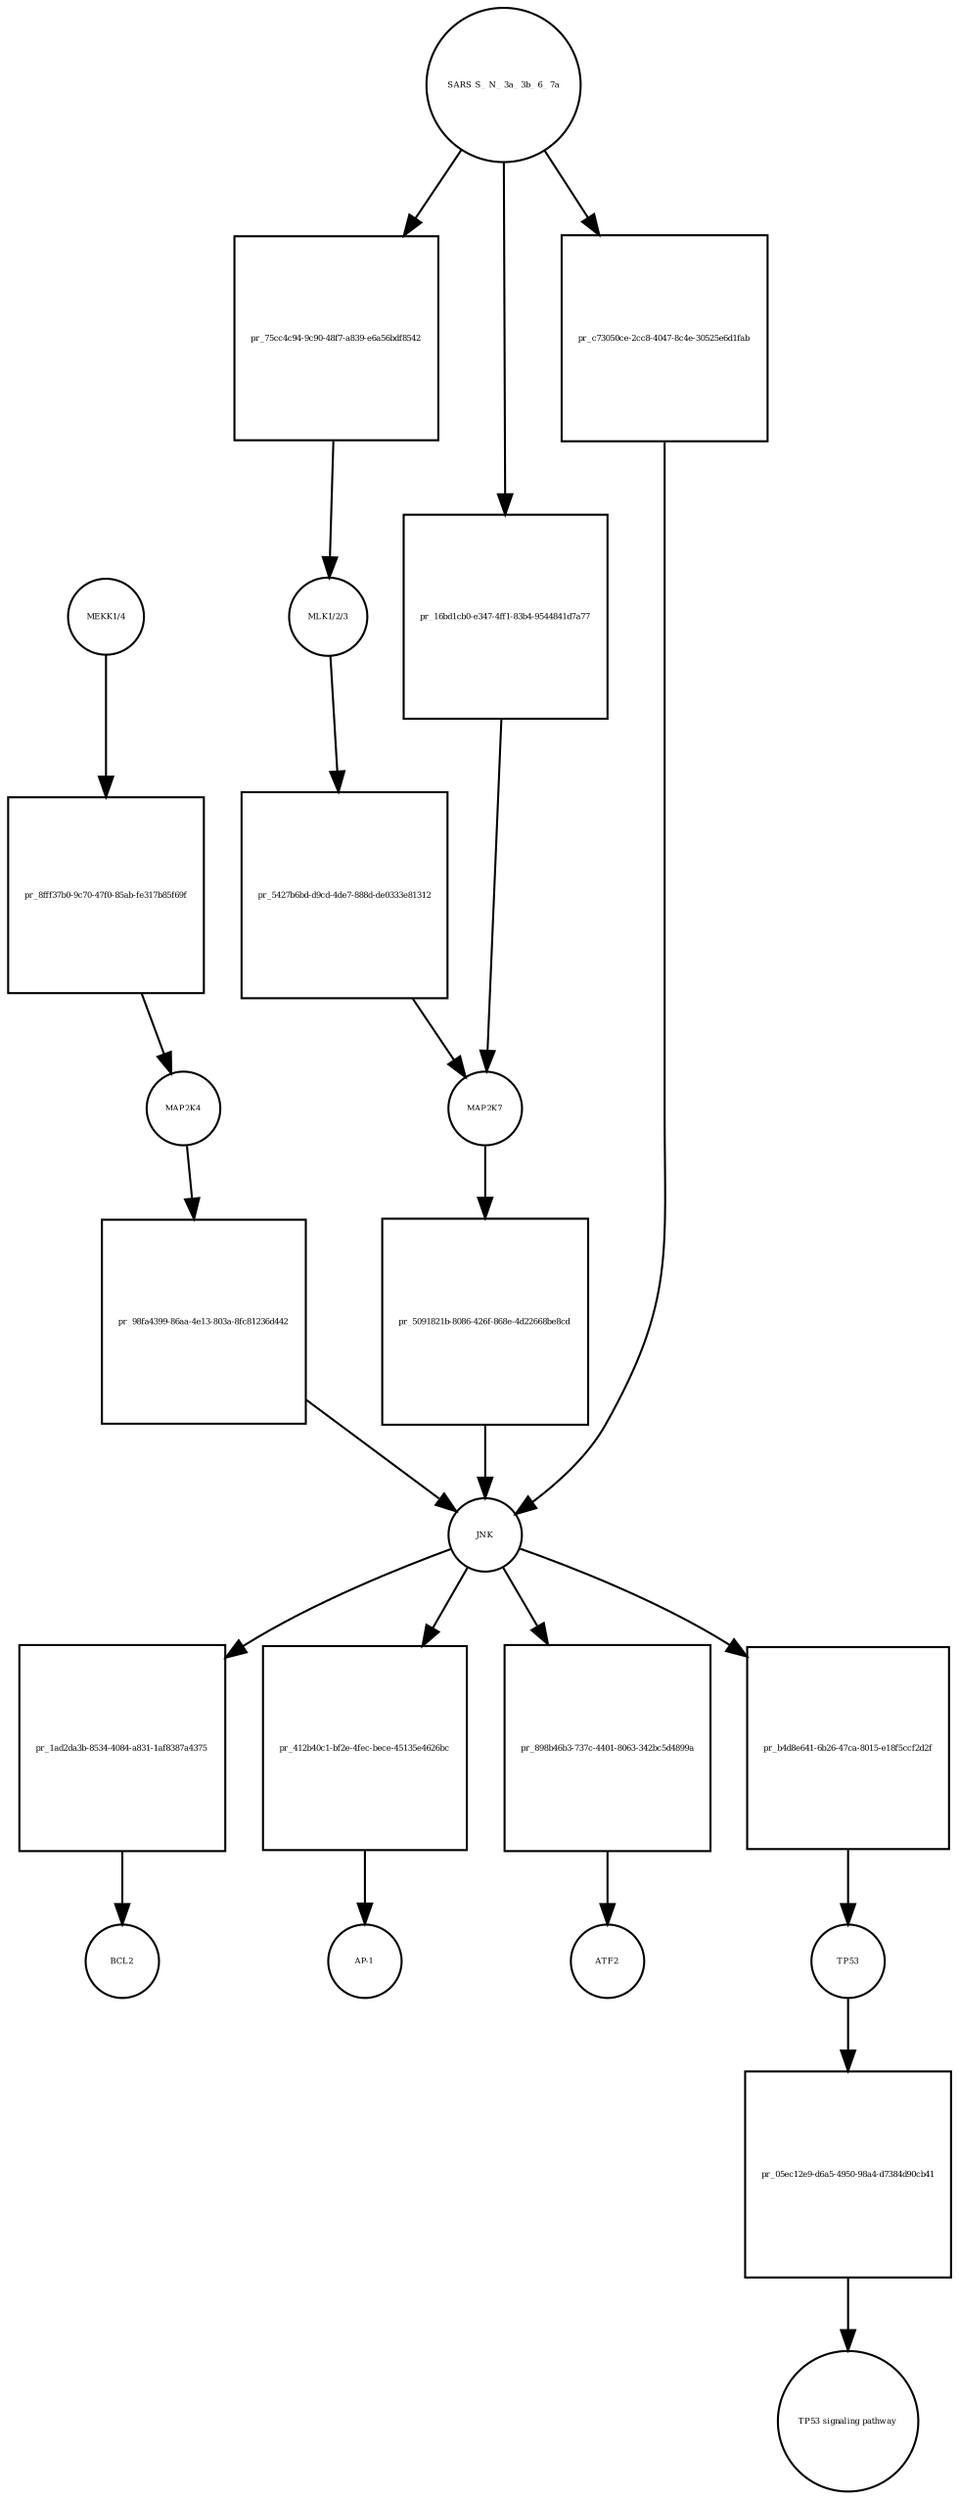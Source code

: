 strict digraph  {
"MEKK1/4" [annotation="", bipartite=0, cls=complex, fontsize=4, label="MEKK1/4", shape=circle];
"pr_8fff37b0-9c70-47f0-85ab-fe317b85f69f" [annotation="", bipartite=1, cls=process, fontsize=4, label="pr_8fff37b0-9c70-47f0-85ab-fe317b85f69f", shape=square];
MAP2K4 [annotation=urn_miriam_uniprot_P45985, bipartite=0, cls=macromolecule, fontsize=4, label=MAP2K4, shape=circle];
"MLK1/2/3" [annotation="", bipartite=0, cls=complex, fontsize=4, label="MLK1/2/3", shape=circle];
"pr_5427b6bd-d9cd-4de7-888d-de0333e81312" [annotation="", bipartite=1, cls=process, fontsize=4, label="pr_5427b6bd-d9cd-4de7-888d-de0333e81312", shape=square];
MAP2K7 [annotation=urn_miriam_uniprot_O14733, bipartite=0, cls=macromolecule, fontsize=4, label=MAP2K7, shape=circle];
"pr_98fa4399-86aa-4e13-803a-8fc81236d442" [annotation="", bipartite=1, cls=process, fontsize=4, label="pr_98fa4399-86aa-4e13-803a-8fc81236d442", shape=square];
JNK [annotation="", bipartite=0, cls=complex, fontsize=4, label=JNK, shape=circle];
"pr_5091821b-8086-426f-868e-4d22668be8cd" [annotation="", bipartite=1, cls=process, fontsize=4, label="pr_5091821b-8086-426f-868e-4d22668be8cd", shape=square];
"pr_1ad2da3b-8534-4084-a831-1af8387a4375" [annotation="", bipartite=1, cls=process, fontsize=4, label="pr_1ad2da3b-8534-4084-a831-1af8387a4375", shape=square];
BCL2 [annotation=urn_miriam_uniprot_P10415, bipartite=0, cls=macromolecule, fontsize=4, label=BCL2, shape=circle];
"pr_412b40c1-bf2e-4fec-bece-45135e4626bc" [annotation="", bipartite=1, cls=process, fontsize=4, label="pr_412b40c1-bf2e-4fec-bece-45135e4626bc", shape=square];
"AP-1" [annotation="", bipartite=0, cls=complex, fontsize=4, label="AP-1", shape=circle];
"SARS S_ N_ 3a_ 3b_ 6_ 7a" [annotation="", bipartite=0, cls=macromolecule, fontsize=4, label="SARS S_ N_ 3a_ 3b_ 6_ 7a", shape=circle];
"pr_75cc4c94-9c90-48f7-a839-e6a56bdf8542" [annotation="", bipartite=1, cls=process, fontsize=4, label="pr_75cc4c94-9c90-48f7-a839-e6a56bdf8542", shape=square];
"pr_898b46b3-737c-4401-8063-342bc5d4899a" [annotation="", bipartite=1, cls=process, fontsize=4, label="pr_898b46b3-737c-4401-8063-342bc5d4899a", shape=square];
ATF2 [annotation=urn_miriam_uniprot_P15336, bipartite=0, cls=macromolecule, fontsize=4, label=ATF2, shape=circle];
"pr_b4d8e641-6b26-47ca-8015-e18f5ccf2d2f" [annotation="", bipartite=1, cls=process, fontsize=4, label="pr_b4d8e641-6b26-47ca-8015-e18f5ccf2d2f", shape=square];
TP53 [annotation=urn_miriam_uniprot_P04637, bipartite=0, cls=macromolecule, fontsize=4, label=TP53, shape=circle];
"pr_05ec12e9-d6a5-4950-98a4-d7384d90cb41" [annotation="", bipartite=1, cls=process, fontsize=4, label="pr_05ec12e9-d6a5-4950-98a4-d7384d90cb41", shape=square];
"TP53 signaling pathway" [annotation="", bipartite=0, cls="unspecified entity", fontsize=4, label="TP53 signaling pathway", shape=circle];
"pr_16bd1cb0-e347-4ff1-83b4-9544841d7a77" [annotation="", bipartite=1, cls=process, fontsize=4, label="pr_16bd1cb0-e347-4ff1-83b4-9544841d7a77", shape=square];
"pr_c73050ce-2cc8-4047-8c4e-30525e6d1fab" [annotation="", bipartite=1, cls=process, fontsize=4, label="pr_c73050ce-2cc8-4047-8c4e-30525e6d1fab", shape=square];
"MEKK1/4" -> "pr_8fff37b0-9c70-47f0-85ab-fe317b85f69f"  [annotation="", interaction_type=consumption];
"pr_8fff37b0-9c70-47f0-85ab-fe317b85f69f" -> MAP2K4  [annotation="", interaction_type=production];
MAP2K4 -> "pr_98fa4399-86aa-4e13-803a-8fc81236d442"  [annotation="", interaction_type=consumption];
"MLK1/2/3" -> "pr_5427b6bd-d9cd-4de7-888d-de0333e81312"  [annotation="", interaction_type=consumption];
"pr_5427b6bd-d9cd-4de7-888d-de0333e81312" -> MAP2K7  [annotation="", interaction_type=production];
MAP2K7 -> "pr_5091821b-8086-426f-868e-4d22668be8cd"  [annotation="", interaction_type=consumption];
"pr_98fa4399-86aa-4e13-803a-8fc81236d442" -> JNK  [annotation="", interaction_type=production];
JNK -> "pr_1ad2da3b-8534-4084-a831-1af8387a4375"  [annotation="", interaction_type=consumption];
JNK -> "pr_412b40c1-bf2e-4fec-bece-45135e4626bc"  [annotation="", interaction_type=consumption];
JNK -> "pr_898b46b3-737c-4401-8063-342bc5d4899a"  [annotation="", interaction_type=consumption];
JNK -> "pr_b4d8e641-6b26-47ca-8015-e18f5ccf2d2f"  [annotation="", interaction_type=consumption];
"pr_5091821b-8086-426f-868e-4d22668be8cd" -> JNK  [annotation="", interaction_type=production];
"pr_1ad2da3b-8534-4084-a831-1af8387a4375" -> BCL2  [annotation="", interaction_type=production];
"pr_412b40c1-bf2e-4fec-bece-45135e4626bc" -> "AP-1"  [annotation="", interaction_type=production];
"SARS S_ N_ 3a_ 3b_ 6_ 7a" -> "pr_75cc4c94-9c90-48f7-a839-e6a56bdf8542"  [annotation="", interaction_type=consumption];
"SARS S_ N_ 3a_ 3b_ 6_ 7a" -> "pr_16bd1cb0-e347-4ff1-83b4-9544841d7a77"  [annotation="", interaction_type=consumption];
"SARS S_ N_ 3a_ 3b_ 6_ 7a" -> "pr_c73050ce-2cc8-4047-8c4e-30525e6d1fab"  [annotation="", interaction_type=consumption];
"pr_75cc4c94-9c90-48f7-a839-e6a56bdf8542" -> "MLK1/2/3"  [annotation="", interaction_type=production];
"pr_898b46b3-737c-4401-8063-342bc5d4899a" -> ATF2  [annotation="", interaction_type=production];
"pr_b4d8e641-6b26-47ca-8015-e18f5ccf2d2f" -> TP53  [annotation="", interaction_type=production];
TP53 -> "pr_05ec12e9-d6a5-4950-98a4-d7384d90cb41"  [annotation="", interaction_type=consumption];
"pr_05ec12e9-d6a5-4950-98a4-d7384d90cb41" -> "TP53 signaling pathway"  [annotation="", interaction_type=production];
"pr_16bd1cb0-e347-4ff1-83b4-9544841d7a77" -> MAP2K7  [annotation="", interaction_type=production];
"pr_c73050ce-2cc8-4047-8c4e-30525e6d1fab" -> JNK  [annotation="", interaction_type=production];
}
